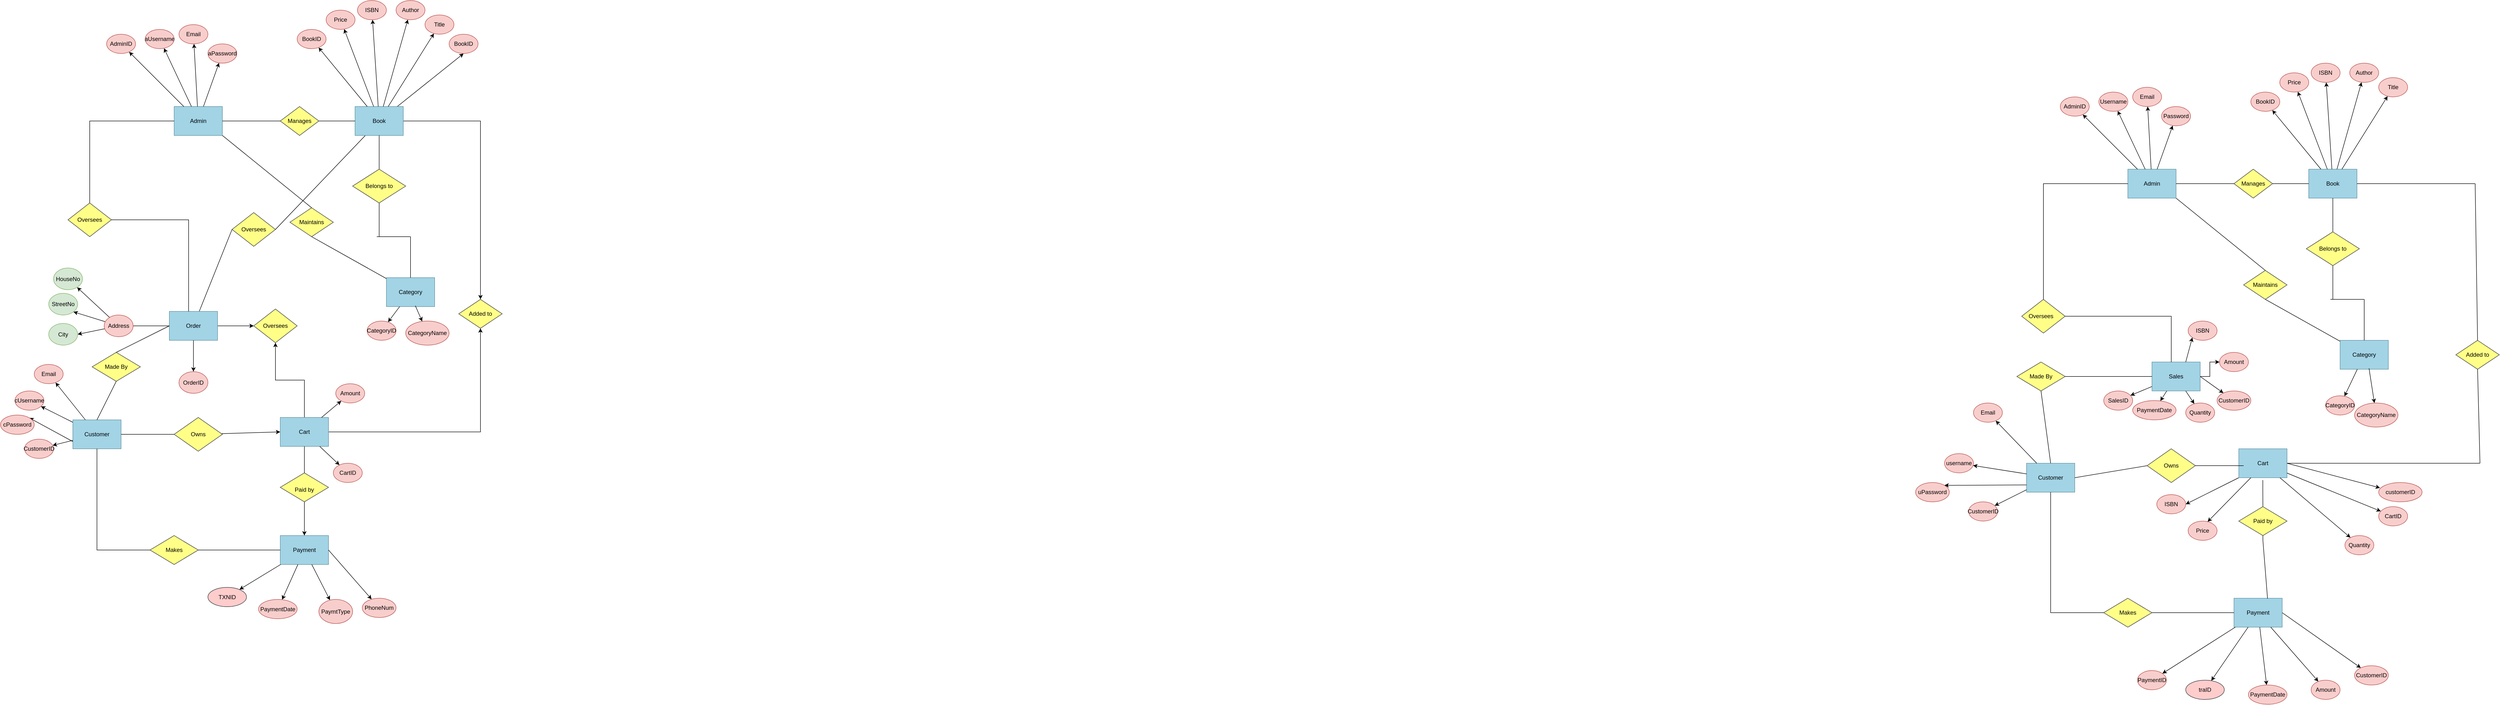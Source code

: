 <mxfile version="26.0.5">
  <diagram name="Page-1" id="6lhcVRIQe2DY9xGinTSk">
    <mxGraphModel dx="2625" dy="2385" grid="1" gridSize="10" guides="1" tooltips="1" connect="1" arrows="1" fold="1" page="0" pageScale="1" pageWidth="1390" pageHeight="980" math="0" shadow="0">
      <root>
        <mxCell id="0" />
        <mxCell id="1" parent="0" />
        <mxCell id="knSOr63fwJM2YxoM46Qa-2" value="Admin" style="rounded=0;whiteSpace=wrap;html=1;fillColor=#a2d4e6;strokeColor=#63919f;" parent="1" vertex="1">
          <mxGeometry x="470" y="-370" width="100" height="60" as="geometry" />
        </mxCell>
        <mxCell id="knSOr63fwJM2YxoM46Qa-3" value="AdminID" style="ellipse;whiteSpace=wrap;html=1;fillColor=#f8cecc;strokeColor=#b85450;" parent="1" vertex="1">
          <mxGeometry x="330" y="-520" width="60" height="40" as="geometry" />
        </mxCell>
        <mxCell id="knSOr63fwJM2YxoM46Qa-4" parent="1" source="knSOr63fwJM2YxoM46Qa-2" target="knSOr63fwJM2YxoM46Qa-3" edge="1">
          <mxGeometry relative="1" as="geometry" />
        </mxCell>
        <mxCell id="knSOr63fwJM2YxoM46Qa-5" value="aUsername" style="ellipse;whiteSpace=wrap;html=1;fillColor=#f8cecc;strokeColor=#b85450;" parent="1" vertex="1">
          <mxGeometry x="410" y="-530" width="60" height="40" as="geometry" />
        </mxCell>
        <mxCell id="knSOr63fwJM2YxoM46Qa-6" parent="1" source="knSOr63fwJM2YxoM46Qa-2" target="knSOr63fwJM2YxoM46Qa-5" edge="1">
          <mxGeometry relative="1" as="geometry" />
        </mxCell>
        <mxCell id="knSOr63fwJM2YxoM46Qa-7" value="Email" style="ellipse;whiteSpace=wrap;html=1;fillColor=#f8cecc;strokeColor=#b85450;" parent="1" vertex="1">
          <mxGeometry x="480" y="-540" width="60" height="40" as="geometry" />
        </mxCell>
        <mxCell id="knSOr63fwJM2YxoM46Qa-8" parent="1" source="knSOr63fwJM2YxoM46Qa-2" target="knSOr63fwJM2YxoM46Qa-7" edge="1">
          <mxGeometry relative="1" as="geometry" />
        </mxCell>
        <mxCell id="knSOr63fwJM2YxoM46Qa-9" value="aPassword" style="ellipse;whiteSpace=wrap;html=1;fillColor=#f8cecc;strokeColor=#b85450;" parent="1" vertex="1">
          <mxGeometry x="540" y="-500" width="60" height="40" as="geometry" />
        </mxCell>
        <mxCell id="knSOr63fwJM2YxoM46Qa-10" parent="1" source="knSOr63fwJM2YxoM46Qa-2" target="knSOr63fwJM2YxoM46Qa-9" edge="1">
          <mxGeometry relative="1" as="geometry" />
        </mxCell>
        <mxCell id="knSOr63fwJM2YxoM46Qa-11" value="Manages" style="rhombus;whiteSpace=wrap;html=1;fillColor=#ffff88;strokeColor=#36393d;" parent="1" vertex="1">
          <mxGeometry x="690" y="-370" width="80" height="60" as="geometry" />
        </mxCell>
        <mxCell id="knSOr63fwJM2YxoM46Qa-12" value="Category" style="rounded=0;whiteSpace=wrap;html=1;fillColor=#a2d4e6;strokeColor=#63919f;" parent="1" vertex="1">
          <mxGeometry x="910" y="-15" width="100" height="60" as="geometry" />
        </mxCell>
        <mxCell id="knSOr63fwJM2YxoM46Qa-13" value="CategoryID" style="ellipse;whiteSpace=wrap;html=1;fillColor=#f8cecc;strokeColor=#b85450;" parent="1" vertex="1">
          <mxGeometry x="870" y="75" width="60" height="40" as="geometry" />
        </mxCell>
        <mxCell id="knSOr63fwJM2YxoM46Qa-14" parent="1" source="knSOr63fwJM2YxoM46Qa-12" target="knSOr63fwJM2YxoM46Qa-13" edge="1">
          <mxGeometry relative="1" as="geometry" />
        </mxCell>
        <mxCell id="knSOr63fwJM2YxoM46Qa-15" value="CategoryName" style="ellipse;whiteSpace=wrap;html=1;fillColor=#f8cecc;strokeColor=#b85450;" parent="1" vertex="1">
          <mxGeometry x="950" y="75" width="90" height="50" as="geometry" />
        </mxCell>
        <mxCell id="knSOr63fwJM2YxoM46Qa-16" style="exitX=0.6;exitY=0.971;exitDx=0;exitDy=0;exitPerimeter=0;" parent="1" source="knSOr63fwJM2YxoM46Qa-12" target="knSOr63fwJM2YxoM46Qa-15" edge="1">
          <mxGeometry relative="1" as="geometry">
            <mxPoint x="1000" y="211" as="sourcePoint" />
          </mxGeometry>
        </mxCell>
        <mxCell id="viwkElXMkvqY3WvH5bWG-3" style="rounded=0;orthogonalLoop=1;jettySize=auto;html=1;entryX=0.5;entryY=1;entryDx=0;entryDy=0;" edge="1" parent="1" source="knSOr63fwJM2YxoM46Qa-17" target="viwkElXMkvqY3WvH5bWG-2">
          <mxGeometry relative="1" as="geometry" />
        </mxCell>
        <mxCell id="viwkElXMkvqY3WvH5bWG-11" style="edgeStyle=orthogonalEdgeStyle;rounded=0;orthogonalLoop=1;jettySize=auto;html=1;" edge="1" parent="1" source="knSOr63fwJM2YxoM46Qa-17" target="knSOr63fwJM2YxoM46Qa-91">
          <mxGeometry relative="1" as="geometry">
            <mxPoint x="1120" y="-190" as="targetPoint" />
          </mxGeometry>
        </mxCell>
        <mxCell id="viwkElXMkvqY3WvH5bWG-37" style="rounded=0;orthogonalLoop=1;jettySize=auto;html=1;entryX=1;entryY=0.5;entryDx=0;entryDy=0;endArrow=none;endFill=0;" edge="1" parent="1" source="knSOr63fwJM2YxoM46Qa-17" target="viwkElXMkvqY3WvH5bWG-40">
          <mxGeometry relative="1" as="geometry">
            <mxPoint x="650" y="-140" as="targetPoint" />
          </mxGeometry>
        </mxCell>
        <mxCell id="knSOr63fwJM2YxoM46Qa-17" value="Book" style="rounded=0;whiteSpace=wrap;html=1;fillColor=#a2d4e6;strokeColor=#63919f;" parent="1" vertex="1">
          <mxGeometry x="845" y="-370" width="100" height="60" as="geometry" />
        </mxCell>
        <mxCell id="knSOr63fwJM2YxoM46Qa-18" value="BookID" style="ellipse;whiteSpace=wrap;html=1;fillColor=#f8cecc;strokeColor=#b85450;" parent="1" vertex="1">
          <mxGeometry x="725" y="-530" width="60" height="40" as="geometry" />
        </mxCell>
        <mxCell id="knSOr63fwJM2YxoM46Qa-19" parent="1" source="knSOr63fwJM2YxoM46Qa-17" target="knSOr63fwJM2YxoM46Qa-18" edge="1">
          <mxGeometry relative="1" as="geometry" />
        </mxCell>
        <mxCell id="knSOr63fwJM2YxoM46Qa-20" value="Title" style="ellipse;whiteSpace=wrap;html=1;fillColor=#f8cecc;strokeColor=#b85450;" parent="1" vertex="1">
          <mxGeometry x="990" y="-560" width="60" height="40" as="geometry" />
        </mxCell>
        <mxCell id="knSOr63fwJM2YxoM46Qa-21" parent="1" source="knSOr63fwJM2YxoM46Qa-17" target="knSOr63fwJM2YxoM46Qa-20" edge="1">
          <mxGeometry relative="1" as="geometry" />
        </mxCell>
        <mxCell id="knSOr63fwJM2YxoM46Qa-22" value="ISBN" style="ellipse;whiteSpace=wrap;html=1;fillColor=#f8cecc;strokeColor=#b85450;" parent="1" vertex="1">
          <mxGeometry x="850" y="-590" width="60" height="40" as="geometry" />
        </mxCell>
        <mxCell id="knSOr63fwJM2YxoM46Qa-23" parent="1" source="knSOr63fwJM2YxoM46Qa-17" target="knSOr63fwJM2YxoM46Qa-22" edge="1">
          <mxGeometry relative="1" as="geometry" />
        </mxCell>
        <mxCell id="knSOr63fwJM2YxoM46Qa-24" value="Price" style="ellipse;whiteSpace=wrap;html=1;fillColor=#f8cecc;strokeColor=#b85450;" parent="1" vertex="1">
          <mxGeometry x="785" y="-570" width="60" height="40" as="geometry" />
        </mxCell>
        <mxCell id="knSOr63fwJM2YxoM46Qa-25" parent="1" source="knSOr63fwJM2YxoM46Qa-17" target="knSOr63fwJM2YxoM46Qa-24" edge="1">
          <mxGeometry relative="1" as="geometry" />
        </mxCell>
        <mxCell id="knSOr63fwJM2YxoM46Qa-26" value="Author" style="ellipse;whiteSpace=wrap;html=1;fillColor=#f8cecc;strokeColor=#b85450;" parent="1" vertex="1">
          <mxGeometry x="930" y="-590" width="60" height="40" as="geometry" />
        </mxCell>
        <mxCell id="knSOr63fwJM2YxoM46Qa-27" parent="1" source="knSOr63fwJM2YxoM46Qa-17" target="knSOr63fwJM2YxoM46Qa-26" edge="1">
          <mxGeometry relative="1" as="geometry" />
        </mxCell>
        <mxCell id="knSOr63fwJM2YxoM46Qa-28" value="Payment" style="rounded=0;whiteSpace=wrap;html=1;fillColor=#a2d4e6;strokeColor=#63919f;" parent="1" vertex="1">
          <mxGeometry x="690" y="520" width="100" height="60" as="geometry" />
        </mxCell>
        <mxCell id="knSOr63fwJM2YxoM46Qa-31" value="PaymtType" style="ellipse;whiteSpace=wrap;html=1;fillColor=#f8cecc;strokeColor=#b85450;" parent="1" vertex="1">
          <mxGeometry x="770" y="652.5" width="70" height="50" as="geometry" />
        </mxCell>
        <mxCell id="knSOr63fwJM2YxoM46Qa-32" parent="1" source="knSOr63fwJM2YxoM46Qa-28" target="knSOr63fwJM2YxoM46Qa-31" edge="1">
          <mxGeometry relative="1" as="geometry" />
        </mxCell>
        <mxCell id="knSOr63fwJM2YxoM46Qa-33" value="PaymentDate" style="ellipse;whiteSpace=wrap;html=1;fillColor=#f8cecc;strokeColor=#b85450;" parent="1" vertex="1">
          <mxGeometry x="645" y="652.5" width="80" height="40" as="geometry" />
        </mxCell>
        <mxCell id="knSOr63fwJM2YxoM46Qa-34" parent="1" source="knSOr63fwJM2YxoM46Qa-28" target="knSOr63fwJM2YxoM46Qa-33" edge="1">
          <mxGeometry relative="1" as="geometry" />
        </mxCell>
        <mxCell id="knSOr63fwJM2YxoM46Qa-35" value="TXNID" style="ellipse;whiteSpace=wrap;html=1;fillColor=#ffcccc;strokeColor=#36393d;" parent="1" vertex="1">
          <mxGeometry x="540" y="627.5" width="80" height="40" as="geometry" />
        </mxCell>
        <mxCell id="knSOr63fwJM2YxoM46Qa-36" parent="1" source="knSOr63fwJM2YxoM46Qa-28" target="knSOr63fwJM2YxoM46Qa-35" edge="1">
          <mxGeometry relative="1" as="geometry" />
        </mxCell>
        <mxCell id="viwkElXMkvqY3WvH5bWG-10" style="edgeStyle=orthogonalEdgeStyle;rounded=0;orthogonalLoop=1;jettySize=auto;html=1;entryX=0.5;entryY=1;entryDx=0;entryDy=0;" edge="1" parent="1" source="knSOr63fwJM2YxoM46Qa-37" target="knSOr63fwJM2YxoM46Qa-91">
          <mxGeometry relative="1" as="geometry" />
        </mxCell>
        <mxCell id="viwkElXMkvqY3WvH5bWG-21" style="edgeStyle=orthogonalEdgeStyle;rounded=0;orthogonalLoop=1;jettySize=auto;html=1;entryX=0.5;entryY=1;entryDx=0;entryDy=0;" edge="1" parent="1" source="knSOr63fwJM2YxoM46Qa-37" target="viwkElXMkvqY3WvH5bWG-15">
          <mxGeometry relative="1" as="geometry" />
        </mxCell>
        <mxCell id="knSOr63fwJM2YxoM46Qa-37" value="Cart" style="rounded=0;whiteSpace=wrap;html=1;fillColor=#a2d4e6;strokeColor=#63919f;" parent="1" vertex="1">
          <mxGeometry x="690" y="275" width="100" height="60" as="geometry" />
        </mxCell>
        <mxCell id="knSOr63fwJM2YxoM46Qa-38" value="CartID" style="ellipse;whiteSpace=wrap;html=1;fillColor=#f8cecc;strokeColor=#b85450;" parent="1" vertex="1">
          <mxGeometry x="800" y="370" width="60" height="40" as="geometry" />
        </mxCell>
        <mxCell id="knSOr63fwJM2YxoM46Qa-39" parent="1" source="knSOr63fwJM2YxoM46Qa-37" target="knSOr63fwJM2YxoM46Qa-38" edge="1">
          <mxGeometry relative="1" as="geometry" />
        </mxCell>
        <mxCell id="knSOr63fwJM2YxoM46Qa-40" value="Amount" style="ellipse;whiteSpace=wrap;html=1;fillColor=#f8cecc;strokeColor=#b85450;" parent="1" vertex="1">
          <mxGeometry x="805" y="205" width="60" height="40" as="geometry" />
        </mxCell>
        <mxCell id="knSOr63fwJM2YxoM46Qa-41" parent="1" source="knSOr63fwJM2YxoM46Qa-37" target="knSOr63fwJM2YxoM46Qa-40" edge="1">
          <mxGeometry relative="1" as="geometry" />
        </mxCell>
        <mxCell id="viwkElXMkvqY3WvH5bWG-17" style="edgeStyle=orthogonalEdgeStyle;rounded=0;orthogonalLoop=1;jettySize=auto;html=1;entryX=0;entryY=0.5;entryDx=0;entryDy=0;" edge="1" parent="1" source="knSOr63fwJM2YxoM46Qa-42" target="viwkElXMkvqY3WvH5bWG-15">
          <mxGeometry relative="1" as="geometry" />
        </mxCell>
        <mxCell id="viwkElXMkvqY3WvH5bWG-27" style="rounded=0;orthogonalLoop=1;jettySize=auto;html=1;entryX=1;entryY=0.5;entryDx=0;entryDy=0;endArrow=none;endFill=0;" edge="1" parent="1" source="knSOr63fwJM2YxoM46Qa-42" target="viwkElXMkvqY3WvH5bWG-22">
          <mxGeometry relative="1" as="geometry" />
        </mxCell>
        <mxCell id="viwkElXMkvqY3WvH5bWG-38" style="rounded=0;orthogonalLoop=1;jettySize=auto;html=1;entryX=0;entryY=0.5;entryDx=0;entryDy=0;endArrow=none;endFill=0;" edge="1" parent="1" source="knSOr63fwJM2YxoM46Qa-42" target="viwkElXMkvqY3WvH5bWG-40">
          <mxGeometry relative="1" as="geometry">
            <mxPoint x="560" y="10.0" as="targetPoint" />
          </mxGeometry>
        </mxCell>
        <mxCell id="knSOr63fwJM2YxoM46Qa-42" value="Order" style="rounded=0;whiteSpace=wrap;html=1;fillColor=#a2d4e6;strokeColor=#63919f;" parent="1" vertex="1">
          <mxGeometry x="460" y="55" width="100" height="60" as="geometry" />
        </mxCell>
        <mxCell id="knSOr63fwJM2YxoM46Qa-43" value="OrderID" style="ellipse;whiteSpace=wrap;html=1;fillColor=#f8cecc;strokeColor=#b85450;" parent="1" vertex="1">
          <mxGeometry x="480" y="180" width="60" height="45" as="geometry" />
        </mxCell>
        <mxCell id="knSOr63fwJM2YxoM46Qa-44" parent="1" source="knSOr63fwJM2YxoM46Qa-42" target="knSOr63fwJM2YxoM46Qa-43" edge="1">
          <mxGeometry relative="1" as="geometry" />
        </mxCell>
        <mxCell id="knSOr63fwJM2YxoM46Qa-49" value="Customer" style="rounded=0;whiteSpace=wrap;html=1;fillColor=#a2d4e6;strokeColor=#63919f;" parent="1" vertex="1">
          <mxGeometry x="260" y="280" width="100" height="60" as="geometry" />
        </mxCell>
        <mxCell id="knSOr63fwJM2YxoM46Qa-50" value="CustomerID" style="ellipse;whiteSpace=wrap;html=1;fillColor=#f8cecc;strokeColor=#b85450;" parent="1" vertex="1">
          <mxGeometry x="160" y="320" width="60" height="40" as="geometry" />
        </mxCell>
        <mxCell id="knSOr63fwJM2YxoM46Qa-51" parent="1" source="knSOr63fwJM2YxoM46Qa-49" target="knSOr63fwJM2YxoM46Qa-50" edge="1">
          <mxGeometry relative="1" as="geometry" />
        </mxCell>
        <mxCell id="knSOr63fwJM2YxoM46Qa-52" value="cUsername" style="ellipse;whiteSpace=wrap;html=1;fillColor=#f8cecc;strokeColor=#b85450;" parent="1" vertex="1">
          <mxGeometry x="140" y="220" width="60" height="40" as="geometry" />
        </mxCell>
        <mxCell id="knSOr63fwJM2YxoM46Qa-53" parent="1" source="knSOr63fwJM2YxoM46Qa-49" target="knSOr63fwJM2YxoM46Qa-52" edge="1">
          <mxGeometry relative="1" as="geometry" />
        </mxCell>
        <mxCell id="knSOr63fwJM2YxoM46Qa-54" value="Email" style="ellipse;whiteSpace=wrap;html=1;fillColor=#f8cecc;strokeColor=#b85450;" parent="1" vertex="1">
          <mxGeometry x="180" y="165" width="60" height="40" as="geometry" />
        </mxCell>
        <mxCell id="knSOr63fwJM2YxoM46Qa-55" parent="1" source="knSOr63fwJM2YxoM46Qa-49" target="knSOr63fwJM2YxoM46Qa-54" edge="1">
          <mxGeometry relative="1" as="geometry" />
        </mxCell>
        <mxCell id="knSOr63fwJM2YxoM46Qa-56" value="" style="endArrow=none;html=1;rounded=0;entryX=0.5;entryY=1;entryDx=0;entryDy=0;exitX=0.5;exitY=0;exitDx=0;exitDy=0;" parent="1" source="knSOr63fwJM2YxoM46Qa-57" target="knSOr63fwJM2YxoM46Qa-17" edge="1">
          <mxGeometry width="50" height="50" relative="1" as="geometry">
            <mxPoint x="900" y="-210" as="sourcePoint" />
            <mxPoint x="900" y="-171" as="targetPoint" />
          </mxGeometry>
        </mxCell>
        <mxCell id="knSOr63fwJM2YxoM46Qa-57" value="" style="rhombus;whiteSpace=wrap;html=1;fillColor=#ffff88;strokeColor=#36393d;" parent="1" vertex="1">
          <mxGeometry x="840" y="-240" width="110" height="70" as="geometry" />
        </mxCell>
        <mxCell id="knSOr63fwJM2YxoM46Qa-59" value="Belongs to" style="text;html=1;align=center;verticalAlign=middle;whiteSpace=wrap;rounded=0;fillColor=none;strokeColor=none;glass=0;gradientColor=none;" parent="1" vertex="1">
          <mxGeometry x="865" y="-220" width="60" height="30" as="geometry" />
        </mxCell>
        <mxCell id="viwkElXMkvqY3WvH5bWG-7" style="rounded=0;orthogonalLoop=1;jettySize=auto;html=1;entryX=0;entryY=0.5;entryDx=0;entryDy=0;" edge="1" parent="1" source="knSOr63fwJM2YxoM46Qa-60" target="knSOr63fwJM2YxoM46Qa-37">
          <mxGeometry relative="1" as="geometry">
            <mxPoint x="670" y="300" as="targetPoint" />
          </mxGeometry>
        </mxCell>
        <mxCell id="knSOr63fwJM2YxoM46Qa-60" value="" style="rhombus;whiteSpace=wrap;html=1;fillColor=#ffff88;strokeColor=#36393d;" parent="1" vertex="1">
          <mxGeometry x="470" y="275" width="100" height="70" as="geometry" />
        </mxCell>
        <mxCell id="knSOr63fwJM2YxoM46Qa-61" value="Owns" style="text;html=1;align=center;verticalAlign=middle;whiteSpace=wrap;rounded=0;" parent="1" vertex="1">
          <mxGeometry x="490" y="295" width="60" height="30" as="geometry" />
        </mxCell>
        <mxCell id="knSOr63fwJM2YxoM46Qa-62" value="" style="endArrow=none;html=1;rounded=0;entryX=0;entryY=0.5;entryDx=0;entryDy=0;exitX=1;exitY=0.5;exitDx=0;exitDy=0;" parent="1" source="knSOr63fwJM2YxoM46Qa-11" target="knSOr63fwJM2YxoM46Qa-17" edge="1">
          <mxGeometry width="50" height="50" relative="1" as="geometry">
            <mxPoint x="390" y="-160" as="sourcePoint" />
            <mxPoint x="440" y="-210" as="targetPoint" />
          </mxGeometry>
        </mxCell>
        <mxCell id="knSOr63fwJM2YxoM46Qa-65" value="" style="endArrow=none;html=1;rounded=0;entryX=0;entryY=0.5;entryDx=0;entryDy=0;exitX=1;exitY=0.5;exitDx=0;exitDy=0;" parent="1" source="knSOr63fwJM2YxoM46Qa-49" target="knSOr63fwJM2YxoM46Qa-60" edge="1">
          <mxGeometry width="50" height="50" relative="1" as="geometry">
            <mxPoint x="420" y="245" as="sourcePoint" />
            <mxPoint x="510" y="110" as="targetPoint" />
          </mxGeometry>
        </mxCell>
        <mxCell id="viwkElXMkvqY3WvH5bWG-8" style="rounded=0;orthogonalLoop=1;jettySize=auto;html=1;entryX=0.5;entryY=0;entryDx=0;entryDy=0;" edge="1" parent="1" source="knSOr63fwJM2YxoM46Qa-66" target="knSOr63fwJM2YxoM46Qa-28">
          <mxGeometry relative="1" as="geometry" />
        </mxCell>
        <mxCell id="knSOr63fwJM2YxoM46Qa-66" value="" style="rhombus;whiteSpace=wrap;html=1;fillColor=#ffff88;strokeColor=#36393d;" parent="1" vertex="1">
          <mxGeometry x="690" y="390" width="100" height="60" as="geometry" />
        </mxCell>
        <mxCell id="knSOr63fwJM2YxoM46Qa-67" value="" style="endArrow=none;html=1;rounded=0;entryX=0.5;entryY=0;entryDx=0;entryDy=0;exitX=0.5;exitY=1;exitDx=0;exitDy=0;" parent="1" target="knSOr63fwJM2YxoM46Qa-66" edge="1" source="knSOr63fwJM2YxoM46Qa-37">
          <mxGeometry width="50" height="50" relative="1" as="geometry">
            <mxPoint x="750" y="260" as="sourcePoint" />
            <mxPoint x="749.81" y="325" as="targetPoint" />
          </mxGeometry>
        </mxCell>
        <mxCell id="knSOr63fwJM2YxoM46Qa-69" value="Paid by" style="text;html=1;align=center;verticalAlign=middle;whiteSpace=wrap;rounded=0;" parent="1" vertex="1">
          <mxGeometry x="710" y="410" width="60" height="30" as="geometry" />
        </mxCell>
        <mxCell id="knSOr63fwJM2YxoM46Qa-70" value="" style="rhombus;whiteSpace=wrap;html=1;fillColor=#ffff88;strokeColor=#36393d;" parent="1" vertex="1">
          <mxGeometry x="250" y="-170" width="90" height="70" as="geometry" />
        </mxCell>
        <mxCell id="knSOr63fwJM2YxoM46Qa-71" value="Oversees" style="text;html=1;align=center;verticalAlign=middle;whiteSpace=wrap;rounded=0;" parent="1" vertex="1">
          <mxGeometry x="265" y="-150" width="60" height="30" as="geometry" />
        </mxCell>
        <mxCell id="knSOr63fwJM2YxoM46Qa-72" value="" style="endArrow=none;html=1;rounded=0;entryX=0;entryY=0.5;entryDx=0;entryDy=0;exitX=0.5;exitY=0;exitDx=0;exitDy=0;" parent="1" source="knSOr63fwJM2YxoM46Qa-70" target="knSOr63fwJM2YxoM46Qa-2" edge="1">
          <mxGeometry width="50" height="50" relative="1" as="geometry">
            <mxPoint x="540" y="50" as="sourcePoint" />
            <mxPoint x="590" as="targetPoint" />
            <Array as="points">
              <mxPoint x="295" y="-340" />
            </Array>
          </mxGeometry>
        </mxCell>
        <mxCell id="knSOr63fwJM2YxoM46Qa-73" value="" style="endArrow=none;html=1;rounded=0;entryX=1;entryY=0.5;entryDx=0;entryDy=0;exitX=0.4;exitY=0;exitDx=0;exitDy=0;exitPerimeter=0;" parent="1" source="knSOr63fwJM2YxoM46Qa-42" target="knSOr63fwJM2YxoM46Qa-70" edge="1">
          <mxGeometry width="50" height="50" relative="1" as="geometry">
            <mxPoint x="560" y="40" as="sourcePoint" />
            <mxPoint x="570" y="-10" as="targetPoint" />
            <Array as="points">
              <mxPoint x="500" y="-135" />
            </Array>
          </mxGeometry>
        </mxCell>
        <mxCell id="knSOr63fwJM2YxoM46Qa-78" value="" style="rhombus;whiteSpace=wrap;html=1;fillColor=#ffff88;strokeColor=#36393d;" parent="1" vertex="1">
          <mxGeometry x="300" y="140" width="100" height="60" as="geometry" />
        </mxCell>
        <mxCell id="knSOr63fwJM2YxoM46Qa-79" value="" style="endArrow=none;html=1;rounded=0;exitX=0.5;exitY=0;exitDx=0;exitDy=0;entryX=0;entryY=0.5;entryDx=0;entryDy=0;" parent="1" source="knSOr63fwJM2YxoM46Qa-78" target="knSOr63fwJM2YxoM46Qa-42" edge="1">
          <mxGeometry width="50" height="50" relative="1" as="geometry">
            <mxPoint x="730" y="120" as="sourcePoint" />
            <mxPoint x="520" y="70" as="targetPoint" />
          </mxGeometry>
        </mxCell>
        <mxCell id="knSOr63fwJM2YxoM46Qa-80" value="" style="endArrow=none;html=1;rounded=0;exitX=0.5;exitY=0;exitDx=0;exitDy=0;entryX=0.5;entryY=1;entryDx=0;entryDy=0;" parent="1" source="knSOr63fwJM2YxoM46Qa-49" target="knSOr63fwJM2YxoM46Qa-78" edge="1">
          <mxGeometry width="50" height="50" relative="1" as="geometry">
            <mxPoint x="730" y="120" as="sourcePoint" />
            <mxPoint x="780" y="70" as="targetPoint" />
          </mxGeometry>
        </mxCell>
        <mxCell id="knSOr63fwJM2YxoM46Qa-81" value="Made By" style="text;html=1;align=center;verticalAlign=middle;whiteSpace=wrap;rounded=0;" parent="1" vertex="1">
          <mxGeometry x="320" y="155" width="60" height="30" as="geometry" />
        </mxCell>
        <mxCell id="knSOr63fwJM2YxoM46Qa-82" value="" style="rhombus;whiteSpace=wrap;html=1;fillColor=#ffff88;strokeColor=#36393d;" parent="1" vertex="1">
          <mxGeometry x="420" y="520" width="100" height="60" as="geometry" />
        </mxCell>
        <mxCell id="knSOr63fwJM2YxoM46Qa-83" value="Makes" style="text;html=1;align=center;verticalAlign=middle;whiteSpace=wrap;rounded=0;" parent="1" vertex="1">
          <mxGeometry x="440" y="537.5" width="60" height="25" as="geometry" />
        </mxCell>
        <mxCell id="knSOr63fwJM2YxoM46Qa-84" value="" style="endArrow=none;html=1;rounded=0;entryX=0;entryY=0.5;entryDx=0;entryDy=0;exitX=1;exitY=0.5;exitDx=0;exitDy=0;" parent="1" source="knSOr63fwJM2YxoM46Qa-82" target="knSOr63fwJM2YxoM46Qa-28" edge="1">
          <mxGeometry width="50" height="50" relative="1" as="geometry">
            <mxPoint x="610" y="420" as="sourcePoint" />
            <mxPoint x="660" y="370" as="targetPoint" />
          </mxGeometry>
        </mxCell>
        <mxCell id="knSOr63fwJM2YxoM46Qa-85" value="" style="endArrow=none;html=1;rounded=0;exitX=0.5;exitY=1;exitDx=0;exitDy=0;entryX=0;entryY=0.5;entryDx=0;entryDy=0;" parent="1" source="knSOr63fwJM2YxoM46Qa-49" target="knSOr63fwJM2YxoM46Qa-82" edge="1">
          <mxGeometry width="50" height="50" relative="1" as="geometry">
            <mxPoint x="610" y="420" as="sourcePoint" />
            <mxPoint x="660" y="370" as="targetPoint" />
            <Array as="points">
              <mxPoint x="310" y="550" />
            </Array>
          </mxGeometry>
        </mxCell>
        <mxCell id="knSOr63fwJM2YxoM46Qa-86" value="" style="rhombus;whiteSpace=wrap;html=1;fillColor=#ffff88;strokeColor=#36393d;" parent="1" vertex="1">
          <mxGeometry x="710" y="-160" width="90" height="60" as="geometry" />
        </mxCell>
        <mxCell id="knSOr63fwJM2YxoM46Qa-89" value="Maintains" style="text;html=1;align=center;verticalAlign=middle;whiteSpace=wrap;rounded=0;" parent="1" vertex="1">
          <mxGeometry x="725" y="-145" width="60" height="30" as="geometry" />
        </mxCell>
        <mxCell id="knSOr63fwJM2YxoM46Qa-91" value="" style="rhombus;whiteSpace=wrap;html=1;fillColor=#ffff88;strokeColor=#36393d;" parent="1" vertex="1">
          <mxGeometry x="1060" y="30" width="90" height="60" as="geometry" />
        </mxCell>
        <mxCell id="knSOr63fwJM2YxoM46Qa-94" value="Added to" style="text;html=1;align=center;verticalAlign=middle;whiteSpace=wrap;rounded=0;" parent="1" vertex="1">
          <mxGeometry x="1075" y="45" width="60" height="30" as="geometry" />
        </mxCell>
        <mxCell id="pzduVk1Wxx4do5fI0MAX-31" value="" style="endArrow=classic;html=1;rounded=0;exitX=1;exitY=0.5;exitDx=0;exitDy=0;" parent="1" source="knSOr63fwJM2YxoM46Qa-28" target="pzduVk1Wxx4do5fI0MAX-32" edge="1">
          <mxGeometry width="50" height="50" relative="1" as="geometry">
            <mxPoint x="990" y="600" as="sourcePoint" />
            <mxPoint x="1010" y="630" as="targetPoint" />
          </mxGeometry>
        </mxCell>
        <mxCell id="pzduVk1Wxx4do5fI0MAX-32" value="PhoneNum" style="ellipse;whiteSpace=wrap;html=1;fillColor=#f8cecc;strokeColor=#b85450;" parent="1" vertex="1">
          <mxGeometry x="860" y="650" width="70" height="40" as="geometry" />
        </mxCell>
        <mxCell id="pzduVk1Wxx4do5fI0MAX-35" value="" style="endArrow=classic;html=1;rounded=0;exitX=0;exitY=0.75;exitDx=0;exitDy=0;entryX=1;entryY=0;entryDx=0;entryDy=0;" parent="1" source="knSOr63fwJM2YxoM46Qa-49" target="pzduVk1Wxx4do5fI0MAX-36" edge="1">
          <mxGeometry width="50" height="50" relative="1" as="geometry">
            <mxPoint x="220" y="250" as="sourcePoint" />
            <mxPoint x="70" y="300" as="targetPoint" />
          </mxGeometry>
        </mxCell>
        <mxCell id="pzduVk1Wxx4do5fI0MAX-36" value="cPassword" style="ellipse;whiteSpace=wrap;html=1;fillColor=#f8cecc;strokeColor=#b85450;" parent="1" vertex="1">
          <mxGeometry x="110" y="270" width="70" height="40" as="geometry" />
        </mxCell>
        <mxCell id="pzduVk1Wxx4do5fI0MAX-38" value="" style="endArrow=none;html=1;rounded=0;entryX=0;entryY=0.5;entryDx=0;entryDy=0;exitX=1;exitY=0.5;exitDx=0;exitDy=0;" parent="1" source="knSOr63fwJM2YxoM46Qa-2" target="knSOr63fwJM2YxoM46Qa-11" edge="1">
          <mxGeometry width="50" height="50" relative="1" as="geometry">
            <mxPoint x="610" y="-310" as="sourcePoint" />
            <mxPoint x="660" y="-360" as="targetPoint" />
          </mxGeometry>
        </mxCell>
        <mxCell id="pzduVk1Wxx4do5fI0MAX-40" value="" style="endArrow=none;html=1;rounded=0;entryX=0.5;entryY=1;entryDx=0;entryDy=0;" parent="1" target="knSOr63fwJM2YxoM46Qa-57" edge="1">
          <mxGeometry width="50" height="50" relative="1" as="geometry">
            <mxPoint x="895" y="-100" as="sourcePoint" />
            <mxPoint x="990" y="-120" as="targetPoint" />
          </mxGeometry>
        </mxCell>
        <mxCell id="pzduVk1Wxx4do5fI0MAX-42" value="" style="endArrow=none;html=1;rounded=0;exitX=0.5;exitY=0;exitDx=0;exitDy=0;" parent="1" source="knSOr63fwJM2YxoM46Qa-12" edge="1">
          <mxGeometry width="50" height="50" relative="1" as="geometry">
            <mxPoint x="952.607" y="-15.0" as="sourcePoint" />
            <mxPoint x="960" y="-100" as="targetPoint" />
          </mxGeometry>
        </mxCell>
        <mxCell id="pzduVk1Wxx4do5fI0MAX-43" value="" style="endArrow=none;html=1;rounded=0;" parent="1" edge="1">
          <mxGeometry width="50" height="50" relative="1" as="geometry">
            <mxPoint x="890" y="-100" as="sourcePoint" />
            <mxPoint x="960" y="-100" as="targetPoint" />
          </mxGeometry>
        </mxCell>
        <mxCell id="pzduVk1Wxx4do5fI0MAX-44" value="" style="endArrow=none;html=1;rounded=0;entryX=0.5;entryY=0;entryDx=0;entryDy=0;exitX=1;exitY=1;exitDx=0;exitDy=0;" parent="1" source="knSOr63fwJM2YxoM46Qa-2" target="knSOr63fwJM2YxoM46Qa-86" edge="1">
          <mxGeometry width="50" height="50" relative="1" as="geometry">
            <mxPoint x="630" y="-280" as="sourcePoint" />
            <mxPoint x="580" y="-230" as="targetPoint" />
          </mxGeometry>
        </mxCell>
        <mxCell id="pzduVk1Wxx4do5fI0MAX-45" value="" style="endArrow=none;html=1;rounded=0;entryX=0.5;entryY=1;entryDx=0;entryDy=0;" parent="1" source="knSOr63fwJM2YxoM46Qa-12" target="knSOr63fwJM2YxoM46Qa-86" edge="1">
          <mxGeometry width="50" height="50" relative="1" as="geometry">
            <mxPoint x="780" y="-20" as="sourcePoint" />
            <mxPoint x="765" y="-99" as="targetPoint" />
          </mxGeometry>
        </mxCell>
        <mxCell id="jkkm4tTHfzDsb4FSxQV0-1" value="" style="endArrow=classic;html=1;rounded=0;exitX=0;exitY=1;exitDx=0;exitDy=0;entryX=1;entryY=0.5;entryDx=0;entryDy=0;" parent="1" source="jkkm4tTHfzDsb4FSxQV0-37" target="jkkm4tTHfzDsb4FSxQV0-91" edge="1">
          <mxGeometry width="50" height="50" relative="1" as="geometry">
            <mxPoint x="4740" y="420" as="sourcePoint" />
            <mxPoint x="4690" y="470" as="targetPoint" />
          </mxGeometry>
        </mxCell>
        <mxCell id="jkkm4tTHfzDsb4FSxQV0-2" value="Admin" style="rounded=0;whiteSpace=wrap;html=1;fillColor=#a2d4e6;strokeColor=#63919f;" parent="1" vertex="1">
          <mxGeometry x="4520" y="-240" width="100" height="60" as="geometry" />
        </mxCell>
        <mxCell id="jkkm4tTHfzDsb4FSxQV0-3" value="AdminID" style="ellipse;whiteSpace=wrap;html=1;fillColor=#f8cecc;strokeColor=#b85450;" parent="1" vertex="1">
          <mxGeometry x="4380" y="-390" width="60" height="40" as="geometry" />
        </mxCell>
        <mxCell id="jkkm4tTHfzDsb4FSxQV0-4" parent="1" source="jkkm4tTHfzDsb4FSxQV0-2" target="jkkm4tTHfzDsb4FSxQV0-3" edge="1">
          <mxGeometry relative="1" as="geometry" />
        </mxCell>
        <mxCell id="jkkm4tTHfzDsb4FSxQV0-5" value="Username" style="ellipse;whiteSpace=wrap;html=1;fillColor=#f8cecc;strokeColor=#b85450;" parent="1" vertex="1">
          <mxGeometry x="4460" y="-400" width="60" height="40" as="geometry" />
        </mxCell>
        <mxCell id="jkkm4tTHfzDsb4FSxQV0-6" parent="1" source="jkkm4tTHfzDsb4FSxQV0-2" target="jkkm4tTHfzDsb4FSxQV0-5" edge="1">
          <mxGeometry relative="1" as="geometry" />
        </mxCell>
        <mxCell id="jkkm4tTHfzDsb4FSxQV0-7" value="Email" style="ellipse;whiteSpace=wrap;html=1;fillColor=#f8cecc;strokeColor=#b85450;" parent="1" vertex="1">
          <mxGeometry x="4530" y="-410" width="60" height="40" as="geometry" />
        </mxCell>
        <mxCell id="jkkm4tTHfzDsb4FSxQV0-8" parent="1" source="jkkm4tTHfzDsb4FSxQV0-2" target="jkkm4tTHfzDsb4FSxQV0-7" edge="1">
          <mxGeometry relative="1" as="geometry" />
        </mxCell>
        <mxCell id="jkkm4tTHfzDsb4FSxQV0-9" value="Password" style="ellipse;whiteSpace=wrap;html=1;fillColor=#f8cecc;strokeColor=#b85450;" parent="1" vertex="1">
          <mxGeometry x="4590" y="-370" width="60" height="40" as="geometry" />
        </mxCell>
        <mxCell id="jkkm4tTHfzDsb4FSxQV0-10" parent="1" source="jkkm4tTHfzDsb4FSxQV0-2" target="jkkm4tTHfzDsb4FSxQV0-9" edge="1">
          <mxGeometry relative="1" as="geometry" />
        </mxCell>
        <mxCell id="jkkm4tTHfzDsb4FSxQV0-11" value="Manages" style="rhombus;whiteSpace=wrap;html=1;fillColor=#ffff88;strokeColor=#36393d;" parent="1" vertex="1">
          <mxGeometry x="4740" y="-240" width="80" height="60" as="geometry" />
        </mxCell>
        <mxCell id="jkkm4tTHfzDsb4FSxQV0-12" value="Category" style="rounded=0;whiteSpace=wrap;html=1;fillColor=#a2d4e6;strokeColor=#63919f;" parent="1" vertex="1">
          <mxGeometry x="4960" y="115" width="100" height="60" as="geometry" />
        </mxCell>
        <mxCell id="jkkm4tTHfzDsb4FSxQV0-13" value="CategoryID" style="ellipse;whiteSpace=wrap;html=1;fillColor=#f8cecc;strokeColor=#b85450;" parent="1" vertex="1">
          <mxGeometry x="4930" y="230" width="60" height="40" as="geometry" />
        </mxCell>
        <mxCell id="jkkm4tTHfzDsb4FSxQV0-14" parent="1" source="jkkm4tTHfzDsb4FSxQV0-12" target="jkkm4tTHfzDsb4FSxQV0-13" edge="1">
          <mxGeometry relative="1" as="geometry" />
        </mxCell>
        <mxCell id="jkkm4tTHfzDsb4FSxQV0-15" value="CategoryName" style="ellipse;whiteSpace=wrap;html=1;fillColor=#f8cecc;strokeColor=#b85450;" parent="1" vertex="1">
          <mxGeometry x="4990" y="245" width="90" height="50" as="geometry" />
        </mxCell>
        <mxCell id="jkkm4tTHfzDsb4FSxQV0-16" style="exitX=0.6;exitY=0.971;exitDx=0;exitDy=0;exitPerimeter=0;" parent="1" source="jkkm4tTHfzDsb4FSxQV0-12" target="jkkm4tTHfzDsb4FSxQV0-15" edge="1">
          <mxGeometry relative="1" as="geometry">
            <mxPoint x="5050" y="341" as="sourcePoint" />
          </mxGeometry>
        </mxCell>
        <mxCell id="jkkm4tTHfzDsb4FSxQV0-17" value="Book" style="rounded=0;whiteSpace=wrap;html=1;fillColor=#a2d4e6;strokeColor=#63919f;" parent="1" vertex="1">
          <mxGeometry x="4895" y="-240" width="100" height="60" as="geometry" />
        </mxCell>
        <mxCell id="jkkm4tTHfzDsb4FSxQV0-18" value="BookID" style="ellipse;whiteSpace=wrap;html=1;fillColor=#f8cecc;strokeColor=#b85450;" parent="1" vertex="1">
          <mxGeometry x="4775" y="-400" width="60" height="40" as="geometry" />
        </mxCell>
        <mxCell id="jkkm4tTHfzDsb4FSxQV0-19" parent="1" source="jkkm4tTHfzDsb4FSxQV0-17" target="jkkm4tTHfzDsb4FSxQV0-18" edge="1">
          <mxGeometry relative="1" as="geometry" />
        </mxCell>
        <mxCell id="jkkm4tTHfzDsb4FSxQV0-20" value="Title" style="ellipse;whiteSpace=wrap;html=1;fillColor=#f8cecc;strokeColor=#b85450;" parent="1" vertex="1">
          <mxGeometry x="5040" y="-430" width="60" height="40" as="geometry" />
        </mxCell>
        <mxCell id="jkkm4tTHfzDsb4FSxQV0-21" parent="1" source="jkkm4tTHfzDsb4FSxQV0-17" target="jkkm4tTHfzDsb4FSxQV0-20" edge="1">
          <mxGeometry relative="1" as="geometry" />
        </mxCell>
        <mxCell id="jkkm4tTHfzDsb4FSxQV0-22" value="ISBN" style="ellipse;whiteSpace=wrap;html=1;fillColor=#f8cecc;strokeColor=#b85450;" parent="1" vertex="1">
          <mxGeometry x="4900" y="-460" width="60" height="40" as="geometry" />
        </mxCell>
        <mxCell id="jkkm4tTHfzDsb4FSxQV0-23" parent="1" source="jkkm4tTHfzDsb4FSxQV0-17" target="jkkm4tTHfzDsb4FSxQV0-22" edge="1">
          <mxGeometry relative="1" as="geometry" />
        </mxCell>
        <mxCell id="jkkm4tTHfzDsb4FSxQV0-24" value="Price" style="ellipse;whiteSpace=wrap;html=1;fillColor=#f8cecc;strokeColor=#b85450;" parent="1" vertex="1">
          <mxGeometry x="4835" y="-440" width="60" height="40" as="geometry" />
        </mxCell>
        <mxCell id="jkkm4tTHfzDsb4FSxQV0-25" parent="1" source="jkkm4tTHfzDsb4FSxQV0-17" target="jkkm4tTHfzDsb4FSxQV0-24" edge="1">
          <mxGeometry relative="1" as="geometry" />
        </mxCell>
        <mxCell id="jkkm4tTHfzDsb4FSxQV0-26" value="Author" style="ellipse;whiteSpace=wrap;html=1;fillColor=#f8cecc;strokeColor=#b85450;" parent="1" vertex="1">
          <mxGeometry x="4980" y="-460" width="60" height="40" as="geometry" />
        </mxCell>
        <mxCell id="jkkm4tTHfzDsb4FSxQV0-27" parent="1" source="jkkm4tTHfzDsb4FSxQV0-17" target="jkkm4tTHfzDsb4FSxQV0-26" edge="1">
          <mxGeometry relative="1" as="geometry" />
        </mxCell>
        <mxCell id="jkkm4tTHfzDsb4FSxQV0-28" value="Payment" style="rounded=0;whiteSpace=wrap;html=1;fillColor=#a2d4e6;strokeColor=#63919f;" parent="1" vertex="1">
          <mxGeometry x="4740" y="650" width="100" height="60" as="geometry" />
        </mxCell>
        <mxCell id="jkkm4tTHfzDsb4FSxQV0-29" value="PaymentID" style="ellipse;whiteSpace=wrap;html=1;fillColor=#f8cecc;strokeColor=#b85450;" parent="1" vertex="1">
          <mxGeometry x="4540" y="800" width="60" height="40" as="geometry" />
        </mxCell>
        <mxCell id="jkkm4tTHfzDsb4FSxQV0-30" parent="1" source="jkkm4tTHfzDsb4FSxQV0-28" target="jkkm4tTHfzDsb4FSxQV0-29" edge="1">
          <mxGeometry relative="1" as="geometry" />
        </mxCell>
        <mxCell id="jkkm4tTHfzDsb4FSxQV0-31" value="Amount" style="ellipse;whiteSpace=wrap;html=1;fillColor=#f8cecc;strokeColor=#b85450;" parent="1" vertex="1">
          <mxGeometry x="4900" y="820" width="60" height="40" as="geometry" />
        </mxCell>
        <mxCell id="jkkm4tTHfzDsb4FSxQV0-32" parent="1" source="jkkm4tTHfzDsb4FSxQV0-28" target="jkkm4tTHfzDsb4FSxQV0-31" edge="1">
          <mxGeometry relative="1" as="geometry" />
        </mxCell>
        <mxCell id="jkkm4tTHfzDsb4FSxQV0-33" value="PaymentDate" style="ellipse;whiteSpace=wrap;html=1;fillColor=#f8cecc;strokeColor=#b85450;" parent="1" vertex="1">
          <mxGeometry x="4770" y="830" width="80" height="40" as="geometry" />
        </mxCell>
        <mxCell id="jkkm4tTHfzDsb4FSxQV0-34" parent="1" source="jkkm4tTHfzDsb4FSxQV0-28" target="jkkm4tTHfzDsb4FSxQV0-33" edge="1">
          <mxGeometry relative="1" as="geometry" />
        </mxCell>
        <mxCell id="jkkm4tTHfzDsb4FSxQV0-35" value="traID" style="ellipse;whiteSpace=wrap;html=1;fillColor=#ffcccc;strokeColor=#36393d;" parent="1" vertex="1">
          <mxGeometry x="4640" y="820" width="80" height="40" as="geometry" />
        </mxCell>
        <mxCell id="jkkm4tTHfzDsb4FSxQV0-36" parent="1" source="jkkm4tTHfzDsb4FSxQV0-28" target="jkkm4tTHfzDsb4FSxQV0-35" edge="1">
          <mxGeometry relative="1" as="geometry" />
        </mxCell>
        <mxCell id="jkkm4tTHfzDsb4FSxQV0-37" value="Cart" style="rounded=0;whiteSpace=wrap;html=1;fillColor=#a2d4e6;strokeColor=#63919f;" parent="1" vertex="1">
          <mxGeometry x="4750" y="340" width="100" height="60" as="geometry" />
        </mxCell>
        <mxCell id="jkkm4tTHfzDsb4FSxQV0-38" value="CartID" style="ellipse;whiteSpace=wrap;html=1;fillColor=#f8cecc;strokeColor=#b85450;" parent="1" vertex="1">
          <mxGeometry x="5040" y="460" width="60" height="40" as="geometry" />
        </mxCell>
        <mxCell id="jkkm4tTHfzDsb4FSxQV0-39" parent="1" source="jkkm4tTHfzDsb4FSxQV0-37" target="jkkm4tTHfzDsb4FSxQV0-38" edge="1">
          <mxGeometry relative="1" as="geometry" />
        </mxCell>
        <mxCell id="jkkm4tTHfzDsb4FSxQV0-40" value="Quantity" style="ellipse;whiteSpace=wrap;html=1;fillColor=#f8cecc;strokeColor=#b85450;" parent="1" vertex="1">
          <mxGeometry x="4970" y="520" width="60" height="40" as="geometry" />
        </mxCell>
        <mxCell id="jkkm4tTHfzDsb4FSxQV0-41" parent="1" source="jkkm4tTHfzDsb4FSxQV0-37" target="jkkm4tTHfzDsb4FSxQV0-40" edge="1">
          <mxGeometry relative="1" as="geometry" />
        </mxCell>
        <mxCell id="jkkm4tTHfzDsb4FSxQV0-42" style="edgeStyle=orthogonalEdgeStyle;rounded=0;orthogonalLoop=1;jettySize=auto;html=1;" parent="1" source="jkkm4tTHfzDsb4FSxQV0-43" target="jkkm4tTHfzDsb4FSxQV0-108" edge="1">
          <mxGeometry relative="1" as="geometry" />
        </mxCell>
        <mxCell id="jkkm4tTHfzDsb4FSxQV0-43" value="Sales" style="rounded=0;whiteSpace=wrap;html=1;fillColor=#a2d4e6;strokeColor=#63919f;" parent="1" vertex="1">
          <mxGeometry x="4570" y="160" width="100" height="60" as="geometry" />
        </mxCell>
        <mxCell id="jkkm4tTHfzDsb4FSxQV0-44" value="SalesID" style="ellipse;whiteSpace=wrap;html=1;fillColor=#f8cecc;strokeColor=#b85450;" parent="1" vertex="1">
          <mxGeometry x="4470" y="220" width="60" height="40" as="geometry" />
        </mxCell>
        <mxCell id="jkkm4tTHfzDsb4FSxQV0-45" parent="1" source="jkkm4tTHfzDsb4FSxQV0-43" target="jkkm4tTHfzDsb4FSxQV0-44" edge="1">
          <mxGeometry relative="1" as="geometry" />
        </mxCell>
        <mxCell id="jkkm4tTHfzDsb4FSxQV0-46" value="Quantity" style="ellipse;whiteSpace=wrap;html=1;fillColor=#f8cecc;strokeColor=#b85450;" parent="1" vertex="1">
          <mxGeometry x="4640" y="245" width="60" height="40" as="geometry" />
        </mxCell>
        <mxCell id="jkkm4tTHfzDsb4FSxQV0-47" parent="1" source="jkkm4tTHfzDsb4FSxQV0-43" target="jkkm4tTHfzDsb4FSxQV0-46" edge="1">
          <mxGeometry relative="1" as="geometry" />
        </mxCell>
        <mxCell id="jkkm4tTHfzDsb4FSxQV0-48" value="PaymentDate" style="ellipse;whiteSpace=wrap;html=1;fillColor=#f8cecc;strokeColor=#b85450;" parent="1" vertex="1">
          <mxGeometry x="4530" y="240" width="90" height="40" as="geometry" />
        </mxCell>
        <mxCell id="jkkm4tTHfzDsb4FSxQV0-49" parent="1" source="jkkm4tTHfzDsb4FSxQV0-43" target="jkkm4tTHfzDsb4FSxQV0-48" edge="1">
          <mxGeometry relative="1" as="geometry" />
        </mxCell>
        <mxCell id="jkkm4tTHfzDsb4FSxQV0-50" value="Customer" style="rounded=0;whiteSpace=wrap;html=1;fillColor=#a2d4e6;strokeColor=#63919f;" parent="1" vertex="1">
          <mxGeometry x="4310" y="370" width="100" height="60" as="geometry" />
        </mxCell>
        <mxCell id="jkkm4tTHfzDsb4FSxQV0-51" value="CustomerID" style="ellipse;whiteSpace=wrap;html=1;fillColor=#f8cecc;strokeColor=#b85450;" parent="1" vertex="1">
          <mxGeometry x="4190" y="450" width="60" height="40" as="geometry" />
        </mxCell>
        <mxCell id="jkkm4tTHfzDsb4FSxQV0-52" parent="1" source="jkkm4tTHfzDsb4FSxQV0-50" target="jkkm4tTHfzDsb4FSxQV0-51" edge="1">
          <mxGeometry relative="1" as="geometry" />
        </mxCell>
        <mxCell id="jkkm4tTHfzDsb4FSxQV0-53" value="username" style="ellipse;whiteSpace=wrap;html=1;fillColor=#f8cecc;strokeColor=#b85450;" parent="1" vertex="1">
          <mxGeometry x="4140" y="350" width="60" height="40" as="geometry" />
        </mxCell>
        <mxCell id="jkkm4tTHfzDsb4FSxQV0-54" parent="1" source="jkkm4tTHfzDsb4FSxQV0-50" target="jkkm4tTHfzDsb4FSxQV0-53" edge="1">
          <mxGeometry relative="1" as="geometry" />
        </mxCell>
        <mxCell id="jkkm4tTHfzDsb4FSxQV0-55" value="Email" style="ellipse;whiteSpace=wrap;html=1;fillColor=#f8cecc;strokeColor=#b85450;" parent="1" vertex="1">
          <mxGeometry x="4200" y="245" width="60" height="40" as="geometry" />
        </mxCell>
        <mxCell id="jkkm4tTHfzDsb4FSxQV0-56" parent="1" source="jkkm4tTHfzDsb4FSxQV0-50" target="jkkm4tTHfzDsb4FSxQV0-55" edge="1">
          <mxGeometry relative="1" as="geometry" />
        </mxCell>
        <mxCell id="jkkm4tTHfzDsb4FSxQV0-57" value="" style="endArrow=none;html=1;rounded=0;entryX=0.5;entryY=1;entryDx=0;entryDy=0;exitX=0.5;exitY=0;exitDx=0;exitDy=0;" parent="1" source="jkkm4tTHfzDsb4FSxQV0-58" target="jkkm4tTHfzDsb4FSxQV0-17" edge="1">
          <mxGeometry width="50" height="50" relative="1" as="geometry">
            <mxPoint x="4950" y="-80" as="sourcePoint" />
            <mxPoint x="4950" y="-41" as="targetPoint" />
          </mxGeometry>
        </mxCell>
        <mxCell id="jkkm4tTHfzDsb4FSxQV0-58" value="" style="rhombus;whiteSpace=wrap;html=1;fillColor=#ffff88;strokeColor=#36393d;" parent="1" vertex="1">
          <mxGeometry x="4890" y="-110" width="110" height="70" as="geometry" />
        </mxCell>
        <mxCell id="jkkm4tTHfzDsb4FSxQV0-59" value="Belongs to" style="text;html=1;align=center;verticalAlign=middle;whiteSpace=wrap;rounded=0;fillColor=none;strokeColor=none;glass=0;gradientColor=none;" parent="1" vertex="1">
          <mxGeometry x="4915" y="-90" width="60" height="30" as="geometry" />
        </mxCell>
        <mxCell id="jkkm4tTHfzDsb4FSxQV0-60" value="" style="rhombus;whiteSpace=wrap;html=1;fillColor=#ffff88;strokeColor=#36393d;" parent="1" vertex="1">
          <mxGeometry x="4560" y="340" width="100" height="70" as="geometry" />
        </mxCell>
        <mxCell id="jkkm4tTHfzDsb4FSxQV0-61" value="Owns" style="text;html=1;align=center;verticalAlign=middle;whiteSpace=wrap;rounded=0;" parent="1" vertex="1">
          <mxGeometry x="4580" y="360" width="60" height="30" as="geometry" />
        </mxCell>
        <mxCell id="jkkm4tTHfzDsb4FSxQV0-62" value="" style="endArrow=none;html=1;rounded=0;entryX=0;entryY=0.5;entryDx=0;entryDy=0;exitX=1;exitY=0.5;exitDx=0;exitDy=0;" parent="1" source="jkkm4tTHfzDsb4FSxQV0-11" target="jkkm4tTHfzDsb4FSxQV0-17" edge="1">
          <mxGeometry width="50" height="50" relative="1" as="geometry">
            <mxPoint x="4440" y="-30" as="sourcePoint" />
            <mxPoint x="4490" y="-80" as="targetPoint" />
          </mxGeometry>
        </mxCell>
        <mxCell id="jkkm4tTHfzDsb4FSxQV0-63" value="" style="endArrow=none;html=1;rounded=0;exitX=1;exitY=0.5;exitDx=0;exitDy=0;" parent="1" source="jkkm4tTHfzDsb4FSxQV0-60" edge="1">
          <mxGeometry width="50" height="50" relative="1" as="geometry">
            <mxPoint x="4510" y="910" as="sourcePoint" />
            <mxPoint x="4760" y="375" as="targetPoint" />
            <Array as="points">
              <mxPoint x="4720" y="375" />
            </Array>
          </mxGeometry>
        </mxCell>
        <mxCell id="jkkm4tTHfzDsb4FSxQV0-64" value="" style="endArrow=none;html=1;rounded=0;entryX=0;entryY=0.5;entryDx=0;entryDy=0;exitX=1;exitY=0.5;exitDx=0;exitDy=0;" parent="1" source="jkkm4tTHfzDsb4FSxQV0-50" target="jkkm4tTHfzDsb4FSxQV0-60" edge="1">
          <mxGeometry width="50" height="50" relative="1" as="geometry">
            <mxPoint x="4470" y="375" as="sourcePoint" />
            <mxPoint x="4560" y="240" as="targetPoint" />
          </mxGeometry>
        </mxCell>
        <mxCell id="jkkm4tTHfzDsb4FSxQV0-65" value="" style="rhombus;whiteSpace=wrap;html=1;fillColor=#ffff88;strokeColor=#36393d;" parent="1" vertex="1">
          <mxGeometry x="4750" y="460" width="100" height="60" as="geometry" />
        </mxCell>
        <mxCell id="jkkm4tTHfzDsb4FSxQV0-66" value="" style="endArrow=none;html=1;rounded=0;entryX=0.5;entryY=0;entryDx=0;entryDy=0;" parent="1" target="jkkm4tTHfzDsb4FSxQV0-65" edge="1">
          <mxGeometry width="50" height="50" relative="1" as="geometry">
            <mxPoint x="4799.81" y="405" as="sourcePoint" />
            <mxPoint x="4799.81" y="455" as="targetPoint" />
            <Array as="points">
              <mxPoint x="4799.81" y="425" />
            </Array>
          </mxGeometry>
        </mxCell>
        <mxCell id="jkkm4tTHfzDsb4FSxQV0-67" value="" style="endArrow=none;html=1;rounded=0;exitX=0.696;exitY=0.011;exitDx=0;exitDy=0;entryX=0.5;entryY=1;entryDx=0;entryDy=0;exitPerimeter=0;" parent="1" source="jkkm4tTHfzDsb4FSxQV0-28" target="jkkm4tTHfzDsb4FSxQV0-65" edge="1">
          <mxGeometry width="50" height="50" relative="1" as="geometry">
            <mxPoint x="4510" y="410" as="sourcePoint" />
            <mxPoint x="4560" y="360" as="targetPoint" />
            <Array as="points">
              <mxPoint x="4800" y="530" />
            </Array>
          </mxGeometry>
        </mxCell>
        <mxCell id="jkkm4tTHfzDsb4FSxQV0-68" value="Paid by" style="text;html=1;align=center;verticalAlign=middle;whiteSpace=wrap;rounded=0;" parent="1" vertex="1">
          <mxGeometry x="4770" y="475" width="60" height="30" as="geometry" />
        </mxCell>
        <mxCell id="jkkm4tTHfzDsb4FSxQV0-69" value="" style="rhombus;whiteSpace=wrap;html=1;fillColor=#ffff88;strokeColor=#36393d;" parent="1" vertex="1">
          <mxGeometry x="4300" y="30" width="90" height="70" as="geometry" />
        </mxCell>
        <mxCell id="jkkm4tTHfzDsb4FSxQV0-70" value="Oversees" style="text;html=1;align=center;verticalAlign=middle;whiteSpace=wrap;rounded=0;" parent="1" vertex="1">
          <mxGeometry x="4310" y="50" width="60" height="30" as="geometry" />
        </mxCell>
        <mxCell id="jkkm4tTHfzDsb4FSxQV0-71" value="" style="endArrow=none;html=1;rounded=0;entryX=0;entryY=0.5;entryDx=0;entryDy=0;exitX=0.5;exitY=0;exitDx=0;exitDy=0;" parent="1" source="jkkm4tTHfzDsb4FSxQV0-69" target="jkkm4tTHfzDsb4FSxQV0-2" edge="1">
          <mxGeometry width="50" height="50" relative="1" as="geometry">
            <mxPoint x="4590" y="180" as="sourcePoint" />
            <mxPoint x="4640" y="130" as="targetPoint" />
            <Array as="points">
              <mxPoint x="4345" y="-210" />
            </Array>
          </mxGeometry>
        </mxCell>
        <mxCell id="jkkm4tTHfzDsb4FSxQV0-72" value="" style="endArrow=none;html=1;rounded=0;entryX=1;entryY=0.5;entryDx=0;entryDy=0;exitX=0.4;exitY=0;exitDx=0;exitDy=0;exitPerimeter=0;" parent="1" source="jkkm4tTHfzDsb4FSxQV0-43" target="jkkm4tTHfzDsb4FSxQV0-69" edge="1">
          <mxGeometry width="50" height="50" relative="1" as="geometry">
            <mxPoint x="4610" y="170" as="sourcePoint" />
            <mxPoint x="4620" y="120" as="targetPoint" />
            <Array as="points">
              <mxPoint x="4610" y="65" />
            </Array>
          </mxGeometry>
        </mxCell>
        <mxCell id="jkkm4tTHfzDsb4FSxQV0-73" value="" style="rhombus;whiteSpace=wrap;html=1;fillColor=#ffff88;strokeColor=#36393d;" parent="1" vertex="1">
          <mxGeometry x="4290" y="160" width="100" height="60" as="geometry" />
        </mxCell>
        <mxCell id="jkkm4tTHfzDsb4FSxQV0-74" value="" style="endArrow=none;html=1;rounded=0;exitX=1;exitY=0.5;exitDx=0;exitDy=0;entryX=0;entryY=0.5;entryDx=0;entryDy=0;" parent="1" source="jkkm4tTHfzDsb4FSxQV0-73" target="jkkm4tTHfzDsb4FSxQV0-43" edge="1">
          <mxGeometry width="50" height="50" relative="1" as="geometry">
            <mxPoint x="4780" y="250" as="sourcePoint" />
            <mxPoint x="4570" y="200" as="targetPoint" />
          </mxGeometry>
        </mxCell>
        <mxCell id="jkkm4tTHfzDsb4FSxQV0-75" value="" style="endArrow=none;html=1;rounded=0;exitX=0.5;exitY=0;exitDx=0;exitDy=0;entryX=0.5;entryY=1;entryDx=0;entryDy=0;" parent="1" source="jkkm4tTHfzDsb4FSxQV0-50" target="jkkm4tTHfzDsb4FSxQV0-73" edge="1">
          <mxGeometry width="50" height="50" relative="1" as="geometry">
            <mxPoint x="4780" y="250" as="sourcePoint" />
            <mxPoint x="4830" y="200" as="targetPoint" />
          </mxGeometry>
        </mxCell>
        <mxCell id="jkkm4tTHfzDsb4FSxQV0-76" value="Made By" style="text;html=1;align=center;verticalAlign=middle;whiteSpace=wrap;rounded=0;" parent="1" vertex="1">
          <mxGeometry x="4310" y="175" width="60" height="30" as="geometry" />
        </mxCell>
        <mxCell id="jkkm4tTHfzDsb4FSxQV0-77" value="" style="rhombus;whiteSpace=wrap;html=1;fillColor=#ffff88;strokeColor=#36393d;" parent="1" vertex="1">
          <mxGeometry x="4470" y="650" width="100" height="60" as="geometry" />
        </mxCell>
        <mxCell id="jkkm4tTHfzDsb4FSxQV0-78" value="Makes" style="text;html=1;align=center;verticalAlign=middle;whiteSpace=wrap;rounded=0;" parent="1" vertex="1">
          <mxGeometry x="4490" y="667.5" width="60" height="25" as="geometry" />
        </mxCell>
        <mxCell id="jkkm4tTHfzDsb4FSxQV0-79" value="" style="endArrow=none;html=1;rounded=0;entryX=0;entryY=0.5;entryDx=0;entryDy=0;exitX=1;exitY=0.5;exitDx=0;exitDy=0;" parent="1" source="jkkm4tTHfzDsb4FSxQV0-77" target="jkkm4tTHfzDsb4FSxQV0-28" edge="1">
          <mxGeometry width="50" height="50" relative="1" as="geometry">
            <mxPoint x="4660" y="550" as="sourcePoint" />
            <mxPoint x="4710" y="500" as="targetPoint" />
          </mxGeometry>
        </mxCell>
        <mxCell id="jkkm4tTHfzDsb4FSxQV0-80" value="" style="endArrow=none;html=1;rounded=0;exitX=0.5;exitY=1;exitDx=0;exitDy=0;entryX=0;entryY=0.5;entryDx=0;entryDy=0;" parent="1" source="jkkm4tTHfzDsb4FSxQV0-50" target="jkkm4tTHfzDsb4FSxQV0-77" edge="1">
          <mxGeometry width="50" height="50" relative="1" as="geometry">
            <mxPoint x="4660" y="550" as="sourcePoint" />
            <mxPoint x="4710" y="500" as="targetPoint" />
            <Array as="points">
              <mxPoint x="4360" y="680" />
            </Array>
          </mxGeometry>
        </mxCell>
        <mxCell id="jkkm4tTHfzDsb4FSxQV0-81" value="" style="rhombus;whiteSpace=wrap;html=1;fillColor=#ffff88;strokeColor=#36393d;" parent="1" vertex="1">
          <mxGeometry x="4760" y="-30" width="90" height="60" as="geometry" />
        </mxCell>
        <mxCell id="jkkm4tTHfzDsb4FSxQV0-82" value="Maintains" style="text;html=1;align=center;verticalAlign=middle;whiteSpace=wrap;rounded=0;" parent="1" vertex="1">
          <mxGeometry x="4775" y="-15" width="60" height="30" as="geometry" />
        </mxCell>
        <mxCell id="jkkm4tTHfzDsb4FSxQV0-83" value="" style="rhombus;whiteSpace=wrap;html=1;fillColor=#ffff88;strokeColor=#36393d;" parent="1" vertex="1">
          <mxGeometry x="5200" y="115" width="90" height="60" as="geometry" />
        </mxCell>
        <mxCell id="jkkm4tTHfzDsb4FSxQV0-84" value="Added to" style="text;html=1;align=center;verticalAlign=middle;whiteSpace=wrap;rounded=0;" parent="1" vertex="1">
          <mxGeometry x="5215" y="130" width="60" height="30" as="geometry" />
        </mxCell>
        <mxCell id="jkkm4tTHfzDsb4FSxQV0-85" value="" style="endArrow=none;html=1;rounded=0;exitX=0.5;exitY=0;exitDx=0;exitDy=0;" parent="1" source="jkkm4tTHfzDsb4FSxQV0-83" edge="1">
          <mxGeometry width="50" height="50" relative="1" as="geometry">
            <mxPoint x="5246" y="125" as="sourcePoint" />
            <mxPoint x="5240" y="-210" as="targetPoint" />
          </mxGeometry>
        </mxCell>
        <mxCell id="jkkm4tTHfzDsb4FSxQV0-86" value="" style="endArrow=none;html=1;rounded=0;exitX=1;exitY=0.5;exitDx=0;exitDy=0;" parent="1" source="jkkm4tTHfzDsb4FSxQV0-17" edge="1">
          <mxGeometry width="50" height="50" relative="1" as="geometry">
            <mxPoint x="5040" y="-60" as="sourcePoint" />
            <mxPoint x="5240" y="-210" as="targetPoint" />
          </mxGeometry>
        </mxCell>
        <mxCell id="jkkm4tTHfzDsb4FSxQV0-87" value="" style="endArrow=none;html=1;rounded=0;exitX=1;exitY=0.5;exitDx=0;exitDy=0;" parent="1" source="jkkm4tTHfzDsb4FSxQV0-37" edge="1">
          <mxGeometry width="50" height="50" relative="1" as="geometry">
            <mxPoint x="4895" y="370" as="sourcePoint" />
            <mxPoint x="5250" y="370" as="targetPoint" />
          </mxGeometry>
        </mxCell>
        <mxCell id="jkkm4tTHfzDsb4FSxQV0-88" value="" style="endArrow=none;html=1;rounded=0;entryX=0.5;entryY=1;entryDx=0;entryDy=0;" parent="1" target="jkkm4tTHfzDsb4FSxQV0-83" edge="1">
          <mxGeometry width="50" height="50" relative="1" as="geometry">
            <mxPoint x="5250" y="370" as="sourcePoint" />
            <mxPoint x="5290" y="270" as="targetPoint" />
          </mxGeometry>
        </mxCell>
        <mxCell id="jkkm4tTHfzDsb4FSxQV0-89" value="customerID" style="ellipse;whiteSpace=wrap;html=1;fillColor=#f8cecc;strokeColor=#b85450;" parent="1" vertex="1">
          <mxGeometry x="5040" y="410" width="90" height="40" as="geometry" />
        </mxCell>
        <mxCell id="jkkm4tTHfzDsb4FSxQV0-90" style="exitX=1;exitY=0.5;exitDx=0;exitDy=0;entryX=0.03;entryY=0.275;entryDx=0;entryDy=0;entryPerimeter=0;" parent="1" source="jkkm4tTHfzDsb4FSxQV0-37" target="jkkm4tTHfzDsb4FSxQV0-89" edge="1">
          <mxGeometry relative="1" as="geometry">
            <mxPoint x="4970" y="400" as="sourcePoint" />
            <mxPoint x="5010" y="420" as="targetPoint" />
            <Array as="points" />
          </mxGeometry>
        </mxCell>
        <mxCell id="jkkm4tTHfzDsb4FSxQV0-91" value="ISBN" style="ellipse;whiteSpace=wrap;html=1;fillColor=#f8cecc;strokeColor=#b85450;" parent="1" vertex="1">
          <mxGeometry x="4580" y="435" width="60" height="40" as="geometry" />
        </mxCell>
        <mxCell id="jkkm4tTHfzDsb4FSxQV0-92" value="Price" style="ellipse;whiteSpace=wrap;html=1;fillColor=#f8cecc;strokeColor=#b85450;" parent="1" vertex="1">
          <mxGeometry x="4645" y="490" width="60" height="40" as="geometry" />
        </mxCell>
        <mxCell id="jkkm4tTHfzDsb4FSxQV0-93" value="" style="endArrow=classic;html=1;rounded=0;entryX=0.673;entryY=0.035;entryDx=0;entryDy=0;entryPerimeter=0;exitX=0.25;exitY=1;exitDx=0;exitDy=0;" parent="1" source="jkkm4tTHfzDsb4FSxQV0-37" target="jkkm4tTHfzDsb4FSxQV0-92" edge="1">
          <mxGeometry width="50" height="50" relative="1" as="geometry">
            <mxPoint x="4780" y="410" as="sourcePoint" />
            <mxPoint x="4670" y="457.5" as="targetPoint" />
          </mxGeometry>
        </mxCell>
        <mxCell id="jkkm4tTHfzDsb4FSxQV0-94" value="" style="endArrow=classic;html=1;rounded=0;exitX=1;exitY=0.5;exitDx=0;exitDy=0;" parent="1" source="jkkm4tTHfzDsb4FSxQV0-28" target="jkkm4tTHfzDsb4FSxQV0-95" edge="1">
          <mxGeometry width="50" height="50" relative="1" as="geometry">
            <mxPoint x="5040" y="730" as="sourcePoint" />
            <mxPoint x="5060" y="760" as="targetPoint" />
          </mxGeometry>
        </mxCell>
        <mxCell id="jkkm4tTHfzDsb4FSxQV0-95" value="CustomerID" style="ellipse;whiteSpace=wrap;html=1;fillColor=#f8cecc;strokeColor=#b85450;" parent="1" vertex="1">
          <mxGeometry x="4990" y="790" width="70" height="40" as="geometry" />
        </mxCell>
        <mxCell id="jkkm4tTHfzDsb4FSxQV0-96" value="" style="endArrow=classic;html=1;rounded=0;exitX=0;exitY=0.75;exitDx=0;exitDy=0;entryX=1;entryY=0;entryDx=0;entryDy=0;" parent="1" source="jkkm4tTHfzDsb4FSxQV0-50" target="jkkm4tTHfzDsb4FSxQV0-97" edge="1">
          <mxGeometry width="50" height="50" relative="1" as="geometry">
            <mxPoint x="4270" y="380" as="sourcePoint" />
            <mxPoint x="4120" y="430" as="targetPoint" />
          </mxGeometry>
        </mxCell>
        <mxCell id="jkkm4tTHfzDsb4FSxQV0-97" value="uPassword" style="ellipse;whiteSpace=wrap;html=1;fillColor=#f8cecc;strokeColor=#b85450;" parent="1" vertex="1">
          <mxGeometry x="4080" y="410" width="70" height="40" as="geometry" />
        </mxCell>
        <mxCell id="jkkm4tTHfzDsb4FSxQV0-98" value="" style="endArrow=none;html=1;rounded=0;entryX=0;entryY=0.5;entryDx=0;entryDy=0;exitX=1;exitY=0.5;exitDx=0;exitDy=0;" parent="1" source="jkkm4tTHfzDsb4FSxQV0-2" target="jkkm4tTHfzDsb4FSxQV0-11" edge="1">
          <mxGeometry width="50" height="50" relative="1" as="geometry">
            <mxPoint x="4660" y="-180" as="sourcePoint" />
            <mxPoint x="4710" y="-230" as="targetPoint" />
          </mxGeometry>
        </mxCell>
        <mxCell id="jkkm4tTHfzDsb4FSxQV0-99" value="" style="endArrow=none;html=1;rounded=0;entryX=0.5;entryY=1;entryDx=0;entryDy=0;" parent="1" target="jkkm4tTHfzDsb4FSxQV0-58" edge="1">
          <mxGeometry width="50" height="50" relative="1" as="geometry">
            <mxPoint x="4945" y="30" as="sourcePoint" />
            <mxPoint x="5040" y="10" as="targetPoint" />
          </mxGeometry>
        </mxCell>
        <mxCell id="jkkm4tTHfzDsb4FSxQV0-100" value="" style="endArrow=none;html=1;rounded=0;exitX=0.5;exitY=0;exitDx=0;exitDy=0;" parent="1" source="jkkm4tTHfzDsb4FSxQV0-12" edge="1">
          <mxGeometry width="50" height="50" relative="1" as="geometry">
            <mxPoint x="5002.607" y="115.0" as="sourcePoint" />
            <mxPoint x="5010" y="30" as="targetPoint" />
          </mxGeometry>
        </mxCell>
        <mxCell id="jkkm4tTHfzDsb4FSxQV0-101" value="" style="endArrow=none;html=1;rounded=0;" parent="1" edge="1">
          <mxGeometry width="50" height="50" relative="1" as="geometry">
            <mxPoint x="4940" y="30" as="sourcePoint" />
            <mxPoint x="5010" y="30" as="targetPoint" />
          </mxGeometry>
        </mxCell>
        <mxCell id="jkkm4tTHfzDsb4FSxQV0-102" value="" style="endArrow=none;html=1;rounded=0;entryX=0.5;entryY=0;entryDx=0;entryDy=0;exitX=1;exitY=1;exitDx=0;exitDy=0;" parent="1" source="jkkm4tTHfzDsb4FSxQV0-2" target="jkkm4tTHfzDsb4FSxQV0-81" edge="1">
          <mxGeometry width="50" height="50" relative="1" as="geometry">
            <mxPoint x="4680" y="-150" as="sourcePoint" />
            <mxPoint x="4630" y="-100" as="targetPoint" />
          </mxGeometry>
        </mxCell>
        <mxCell id="jkkm4tTHfzDsb4FSxQV0-103" value="" style="endArrow=none;html=1;rounded=0;entryX=0.5;entryY=1;entryDx=0;entryDy=0;" parent="1" source="jkkm4tTHfzDsb4FSxQV0-12" target="jkkm4tTHfzDsb4FSxQV0-81" edge="1">
          <mxGeometry width="50" height="50" relative="1" as="geometry">
            <mxPoint x="4830" y="110" as="sourcePoint" />
            <mxPoint x="4815" y="31" as="targetPoint" />
          </mxGeometry>
        </mxCell>
        <mxCell id="jkkm4tTHfzDsb4FSxQV0-104" value="" style="endArrow=classic;html=1;rounded=0;entryX=0;entryY=1;entryDx=0;entryDy=0;" parent="1" target="jkkm4tTHfzDsb4FSxQV0-105" edge="1">
          <mxGeometry width="50" height="50" relative="1" as="geometry">
            <mxPoint x="4640" y="160" as="sourcePoint" />
            <mxPoint x="4690" y="110" as="targetPoint" />
          </mxGeometry>
        </mxCell>
        <mxCell id="jkkm4tTHfzDsb4FSxQV0-105" value="ISBN" style="ellipse;whiteSpace=wrap;html=1;fillColor=#f8cecc;strokeColor=#b85450;" parent="1" vertex="1">
          <mxGeometry x="4645" y="75" width="60" height="40" as="geometry" />
        </mxCell>
        <mxCell id="jkkm4tTHfzDsb4FSxQV0-106" value="CustomerID" style="ellipse;whiteSpace=wrap;html=1;fillColor=#f8cecc;strokeColor=#b85450;" parent="1" vertex="1">
          <mxGeometry x="4705" y="220" width="70" height="40" as="geometry" />
        </mxCell>
        <mxCell id="jkkm4tTHfzDsb4FSxQV0-107" value="" style="endArrow=classic;html=1;rounded=0;exitX=1;exitY=0.5;exitDx=0;exitDy=0;" parent="1" source="jkkm4tTHfzDsb4FSxQV0-43" target="jkkm4tTHfzDsb4FSxQV0-106" edge="1">
          <mxGeometry width="50" height="50" relative="1" as="geometry">
            <mxPoint x="4690" y="180" as="sourcePoint" />
            <mxPoint x="4740" y="130" as="targetPoint" />
          </mxGeometry>
        </mxCell>
        <mxCell id="jkkm4tTHfzDsb4FSxQV0-108" value="Amount" style="ellipse;whiteSpace=wrap;html=1;fillColor=#f8cecc;strokeColor=#b85450;" parent="1" vertex="1">
          <mxGeometry x="4710" y="140" width="60" height="40" as="geometry" />
        </mxCell>
        <mxCell id="viwkElXMkvqY3WvH5bWG-2" value="BookID" style="ellipse;whiteSpace=wrap;html=1;fillColor=#f8cecc;strokeColor=#b85450;" vertex="1" parent="1">
          <mxGeometry x="1040" y="-520" width="60" height="40" as="geometry" />
        </mxCell>
        <mxCell id="viwkElXMkvqY3WvH5bWG-15" value="" style="rhombus;whiteSpace=wrap;html=1;fillColor=#ffff88;strokeColor=#36393d;" vertex="1" parent="1">
          <mxGeometry x="635" y="50" width="90" height="70" as="geometry" />
        </mxCell>
        <mxCell id="viwkElXMkvqY3WvH5bWG-16" value="Oversees" style="text;html=1;align=center;verticalAlign=middle;whiteSpace=wrap;rounded=0;" vertex="1" parent="1">
          <mxGeometry x="650" y="70" width="60" height="30" as="geometry" />
        </mxCell>
        <mxCell id="viwkElXMkvqY3WvH5bWG-29" style="rounded=0;orthogonalLoop=1;jettySize=auto;html=1;entryX=1;entryY=1;entryDx=0;entryDy=0;" edge="1" parent="1" source="viwkElXMkvqY3WvH5bWG-22" target="viwkElXMkvqY3WvH5bWG-34">
          <mxGeometry relative="1" as="geometry">
            <mxPoint x="272" y="3" as="targetPoint" />
          </mxGeometry>
        </mxCell>
        <mxCell id="viwkElXMkvqY3WvH5bWG-31" style="rounded=0;orthogonalLoop=1;jettySize=auto;html=1;entryX=1;entryY=0.5;entryDx=0;entryDy=0;" edge="1" parent="1" source="viwkElXMkvqY3WvH5bWG-22" target="viwkElXMkvqY3WvH5bWG-30">
          <mxGeometry relative="1" as="geometry" />
        </mxCell>
        <mxCell id="viwkElXMkvqY3WvH5bWG-36" style="rounded=0;orthogonalLoop=1;jettySize=auto;html=1;" edge="1" parent="1" source="viwkElXMkvqY3WvH5bWG-22" target="viwkElXMkvqY3WvH5bWG-35">
          <mxGeometry relative="1" as="geometry" />
        </mxCell>
        <mxCell id="viwkElXMkvqY3WvH5bWG-22" value="Address" style="ellipse;whiteSpace=wrap;html=1;fillColor=#f8cecc;strokeColor=#b85450;" vertex="1" parent="1">
          <mxGeometry x="325" y="62.5" width="60" height="45" as="geometry" />
        </mxCell>
        <mxCell id="viwkElXMkvqY3WvH5bWG-30" value="City" style="ellipse;whiteSpace=wrap;html=1;fillColor=#d5e8d4;strokeColor=#82b366;" vertex="1" parent="1">
          <mxGeometry x="210" y="80" width="60" height="45" as="geometry" />
        </mxCell>
        <mxCell id="viwkElXMkvqY3WvH5bWG-34" value="StreetNo" style="ellipse;whiteSpace=wrap;html=1;fillColor=#d5e8d4;strokeColor=#82b366;" vertex="1" parent="1">
          <mxGeometry x="210" y="17.5" width="60" height="45" as="geometry" />
        </mxCell>
        <mxCell id="viwkElXMkvqY3WvH5bWG-35" value="HouseNo" style="ellipse;whiteSpace=wrap;html=1;fillColor=#d5e8d4;strokeColor=#82b366;" vertex="1" parent="1">
          <mxGeometry x="220" y="-35" width="60" height="45" as="geometry" />
        </mxCell>
        <mxCell id="viwkElXMkvqY3WvH5bWG-40" value="" style="rhombus;whiteSpace=wrap;html=1;fillColor=#ffff88;strokeColor=#36393d;" vertex="1" parent="1">
          <mxGeometry x="590" y="-150" width="90" height="70" as="geometry" />
        </mxCell>
        <mxCell id="viwkElXMkvqY3WvH5bWG-41" value="Oversees" style="text;html=1;align=center;verticalAlign=middle;whiteSpace=wrap;rounded=0;" vertex="1" parent="1">
          <mxGeometry x="605" y="-130" width="60" height="30" as="geometry" />
        </mxCell>
      </root>
    </mxGraphModel>
  </diagram>
</mxfile>
